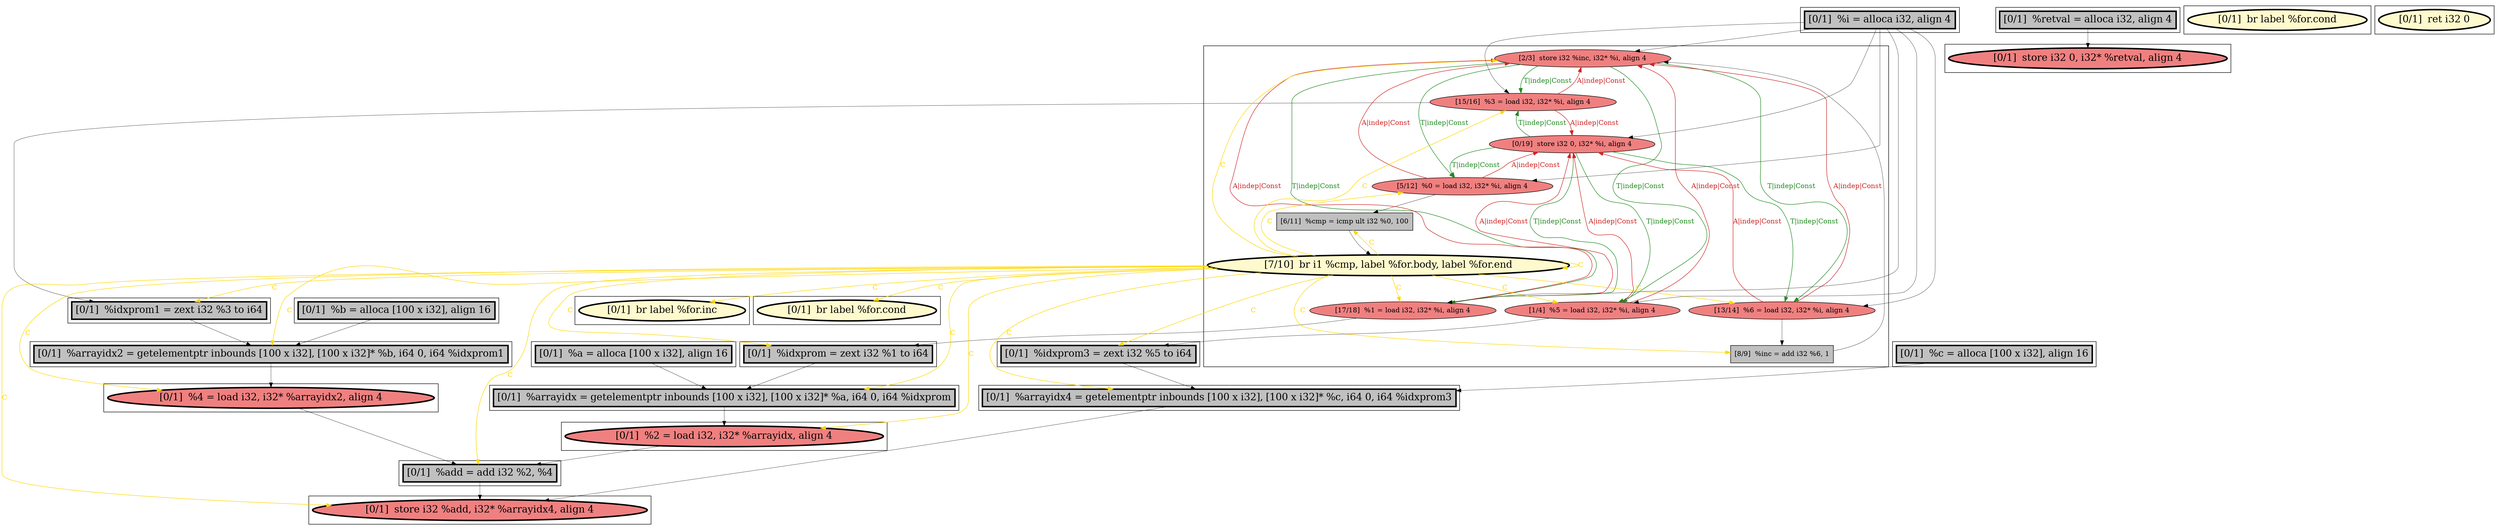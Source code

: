 
digraph G {



node135->node137 [style=solid,color=forestgreen,label="T|indep|Const",penwidth=1.0,fontcolor=forestgreen ]
node138->node135 [style=solid,color=firebrick3,label="A|indep|Const",penwidth=1.0,fontcolor=firebrick3 ]
node139->node135 [style=solid,color=firebrick3,label="A|indep|Const",penwidth=1.0,fontcolor=firebrick3 ]
node135->node139 [style=solid,color=forestgreen,label="T|indep|Const",penwidth=1.0,fontcolor=forestgreen ]
node130->node137 [style=solid,color=forestgreen,label="T|indep|Const",penwidth=1.0,fontcolor=forestgreen ]
node137->node130 [style=solid,color=firebrick3,label="A|indep|Const",penwidth=1.0,fontcolor=firebrick3 ]
node134->node132 [style=solid,color=gold,label="C",penwidth=1.0,fontcolor=gold ]
node130->node131 [style=solid,color=forestgreen,label="T|indep|Const",penwidth=1.0,fontcolor=forestgreen ]
node134->node111 [style=solid,color=gold,label="C",penwidth=1.0,fontcolor=gold ]
node119->node129 [style=solid,color=black,label="",penwidth=0.5,fontcolor=black ]
node134->node136 [style=solid,color=gold,label="C",penwidth=1.0,fontcolor=gold ]
node123->node132 [style=solid,color=black,label="",penwidth=0.5,fontcolor=black ]
node134->node113 [style=solid,color=gold,label="C",penwidth=1.0,fontcolor=gold ]
node112->node111 [style=solid,color=black,label="",penwidth=0.5,fontcolor=black ]
node123->node139 [style=solid,color=black,label="",penwidth=0.5,fontcolor=black ]
node123->node138 [style=solid,color=black,label="",penwidth=0.5,fontcolor=black ]
node117->node118 [style=solid,color=black,label="",penwidth=0.5,fontcolor=black ]
node123->node130 [style=solid,color=black,label="",penwidth=0.5,fontcolor=black ]
node130->node138 [style=solid,color=forestgreen,label="T|indep|Const",penwidth=1.0,fontcolor=forestgreen ]
node135->node132 [style=solid,color=forestgreen,label="T|indep|Const",penwidth=1.0,fontcolor=forestgreen ]
node123->node135 [style=solid,color=black,label="",penwidth=0.5,fontcolor=black ]
node138->node136 [style=solid,color=black,label="",penwidth=0.5,fontcolor=black ]
node132->node135 [style=solid,color=firebrick3,label="A|indep|Const",penwidth=1.0,fontcolor=firebrick3 ]
node134->node137 [style=solid,color=gold,label="C",penwidth=1.0,fontcolor=gold ]
node130->node139 [style=solid,color=forestgreen,label="T|indep|Const",penwidth=1.0,fontcolor=forestgreen ]
node137->node135 [style=solid,color=firebrick3,label="A|indep|Const",penwidth=1.0,fontcolor=firebrick3 ]
node134->node138 [style=solid,color=gold,label="C",penwidth=1.0,fontcolor=gold ]
node135->node131 [style=solid,color=forestgreen,label="T|indep|Const",penwidth=1.0,fontcolor=forestgreen ]
node139->node130 [style=solid,color=firebrick3,label="A|indep|Const",penwidth=1.0,fontcolor=firebrick3 ]
node134->node134 [style=solid,color=gold,label="C",penwidth=1.0,fontcolor=gold ]
node134->node129 [style=solid,color=gold,label="C",penwidth=1.0,fontcolor=gold ]
node122->node113 [style=solid,color=black,label="",penwidth=0.5,fontcolor=black ]
node134->node131 [style=solid,color=gold,label="C",penwidth=1.0,fontcolor=gold ]
node127->node122 [style=solid,color=black,label="",penwidth=0.5,fontcolor=black ]
node134->node112 [style=solid,color=gold,label="C",penwidth=1.0,fontcolor=gold ]
node134->node139 [style=solid,color=gold,label="C",penwidth=1.0,fontcolor=gold ]
node132->node130 [style=solid,color=firebrick3,label="A|indep|Const",penwidth=1.0,fontcolor=firebrick3 ]
node130->node132 [style=solid,color=forestgreen,label="T|indep|Const",penwidth=1.0,fontcolor=forestgreen ]
node114->node112 [style=solid,color=black,label="",penwidth=0.5,fontcolor=black ]
node134->node126 [style=solid,color=gold,label="C",penwidth=1.0,fontcolor=gold ]
node131->node130 [style=solid,color=firebrick3,label="A|indep|Const",penwidth=1.0,fontcolor=firebrick3 ]
node134->node124 [style=solid,color=gold,label="C",penwidth=1.0,fontcolor=gold ]
node134->node114 [style=solid,color=gold,label="C",penwidth=1.0,fontcolor=gold ]
node134->node133 [style=solid,color=gold,label="C",penwidth=1.0,fontcolor=gold ]
node134->node122 [style=solid,color=gold,label="C",penwidth=1.0,fontcolor=gold ]
node138->node130 [style=solid,color=firebrick3,label="A|indep|Const",penwidth=1.0,fontcolor=firebrick3 ]
node136->node134 [style=solid,color=black,label="",penwidth=0.5,fontcolor=black ]
node137->node125 [style=solid,color=black,label="",penwidth=0.5,fontcolor=black ]
node129->node111 [style=solid,color=black,label="",penwidth=0.5,fontcolor=black ]
node134->node118 [style=solid,color=gold,label="C",penwidth=1.0,fontcolor=gold ]
node121->node115 [style=solid,color=black,label="",penwidth=0.5,fontcolor=black ]
node116->node112 [style=solid,color=black,label="",penwidth=0.5,fontcolor=black ]
node135->node138 [style=solid,color=forestgreen,label="T|indep|Const",penwidth=1.0,fontcolor=forestgreen ]
node134->node140 [style=solid,color=gold,label="C",penwidth=1.0,fontcolor=gold ]
node113->node129 [style=solid,color=black,label="",penwidth=0.5,fontcolor=black ]
node123->node137 [style=solid,color=black,label="",penwidth=0.5,fontcolor=black ]
node132->node114 [style=solid,color=black,label="",penwidth=0.5,fontcolor=black ]
node124->node122 [style=solid,color=black,label="",penwidth=0.5,fontcolor=black ]
node118->node119 [style=solid,color=black,label="",penwidth=0.5,fontcolor=black ]
node134->node135 [style=solid,color=gold,label="C",penwidth=1.0,fontcolor=gold ]
node123->node131 [style=solid,color=black,label="",penwidth=0.5,fontcolor=black ]
node133->node135 [style=solid,color=black,label="",penwidth=0.5,fontcolor=black ]
node139->node124 [style=solid,color=black,label="",penwidth=0.5,fontcolor=black ]
node134->node119 [style=solid,color=gold,label="C",penwidth=1.0,fontcolor=gold ]
node131->node133 [style=solid,color=black,label="",penwidth=0.5,fontcolor=black ]
node134->node125 [style=solid,color=gold,label="C",penwidth=1.0,fontcolor=gold ]
node125->node118 [style=solid,color=black,label="",penwidth=0.5,fontcolor=black ]
node131->node135 [style=solid,color=firebrick3,label="A|indep|Const",penwidth=1.0,fontcolor=firebrick3 ]


subgraph cluster20 {


node140 [penwidth=3.0,fontsize=20,fillcolor=lemonchiffon,label="[0/1]  br label %for.cond",shape=ellipse,style=filled ]



}

subgraph cluster18 {


node129 [penwidth=3.0,fontsize=20,fillcolor=grey,label="[0/1]  %add = add i32 %2, %4",shape=rectangle,style=filled ]



}

subgraph cluster16 {


node127 [penwidth=3.0,fontsize=20,fillcolor=grey,label="[0/1]  %a = alloca [100 x i32], align 16",shape=rectangle,style=filled ]



}

subgraph cluster17 {


node128 [penwidth=3.0,fontsize=20,fillcolor=lemonchiffon,label="[0/1]  br label %for.cond",shape=ellipse,style=filled ]



}

subgraph cluster4 {


node115 [penwidth=3.0,fontsize=20,fillcolor=lightcoral,label="[0/1]  store i32 0, i32* %retval, align 4",shape=ellipse,style=filled ]



}

subgraph cluster3 {


node114 [penwidth=3.0,fontsize=20,fillcolor=grey,label="[0/1]  %idxprom3 = zext i32 %5 to i64",shape=rectangle,style=filled ]



}

subgraph cluster2 {


node113 [penwidth=3.0,fontsize=20,fillcolor=lightcoral,label="[0/1]  %2 = load i32, i32* %arrayidx, align 4",shape=ellipse,style=filled ]



}

subgraph cluster1 {


node112 [penwidth=3.0,fontsize=20,fillcolor=grey,label="[0/1]  %arrayidx4 = getelementptr inbounds [100 x i32], [100 x i32]* %c, i64 0, i64 %idxprom3",shape=rectangle,style=filled ]



}

subgraph cluster12 {


node123 [penwidth=3.0,fontsize=20,fillcolor=grey,label="[0/1]  %i = alloca i32, align 4",shape=rectangle,style=filled ]



}

subgraph cluster5 {


node116 [penwidth=3.0,fontsize=20,fillcolor=grey,label="[0/1]  %c = alloca [100 x i32], align 16",shape=rectangle,style=filled ]



}

subgraph cluster0 {


node111 [penwidth=3.0,fontsize=20,fillcolor=lightcoral,label="[0/1]  store i32 %add, i32* %arrayidx4, align 4",shape=ellipse,style=filled ]



}

subgraph cluster6 {


node117 [penwidth=3.0,fontsize=20,fillcolor=grey,label="[0/1]  %b = alloca [100 x i32], align 16",shape=rectangle,style=filled ]



}

subgraph cluster14 {


node125 [penwidth=3.0,fontsize=20,fillcolor=grey,label="[0/1]  %idxprom1 = zext i32 %3 to i64",shape=rectangle,style=filled ]



}

subgraph cluster7 {


node118 [penwidth=3.0,fontsize=20,fillcolor=grey,label="[0/1]  %arrayidx2 = getelementptr inbounds [100 x i32], [100 x i32]* %b, i64 0, i64 %idxprom1",shape=rectangle,style=filled ]



}

subgraph cluster8 {


node119 [penwidth=3.0,fontsize=20,fillcolor=lightcoral,label="[0/1]  %4 = load i32, i32* %arrayidx2, align 4",shape=ellipse,style=filled ]



}

subgraph cluster9 {


node120 [penwidth=3.0,fontsize=20,fillcolor=lemonchiffon,label="[0/1]  ret i32 0",shape=ellipse,style=filled ]



}

subgraph cluster19 {


node138 [fillcolor=lightcoral,label="[5/12]  %0 = load i32, i32* %i, align 4",shape=ellipse,style=filled ]
node136 [fillcolor=grey,label="[6/11]  %cmp = icmp ult i32 %0, 100",shape=rectangle,style=filled ]
node130 [fillcolor=lightcoral,label="[0/19]  store i32 0, i32* %i, align 4",shape=ellipse,style=filled ]
node132 [fillcolor=lightcoral,label="[1/4]  %5 = load i32, i32* %i, align 4",shape=ellipse,style=filled ]
node133 [fillcolor=grey,label="[8/9]  %inc = add i32 %6, 1",shape=rectangle,style=filled ]
node137 [fillcolor=lightcoral,label="[15/16]  %3 = load i32, i32* %i, align 4",shape=ellipse,style=filled ]
node131 [fillcolor=lightcoral,label="[13/14]  %6 = load i32, i32* %i, align 4",shape=ellipse,style=filled ]
node134 [penwidth=3.0,fontsize=20,fillcolor=lemonchiffon,label="[7/10]  br i1 %cmp, label %for.body, label %for.end",shape=ellipse,style=filled ]
node139 [fillcolor=lightcoral,label="[17/18]  %1 = load i32, i32* %i, align 4",shape=ellipse,style=filled ]
node135 [fillcolor=lightcoral,label="[2/3]  store i32 %inc, i32* %i, align 4",shape=ellipse,style=filled ]



}

subgraph cluster10 {


node121 [penwidth=3.0,fontsize=20,fillcolor=grey,label="[0/1]  %retval = alloca i32, align 4",shape=rectangle,style=filled ]



}

subgraph cluster11 {


node122 [penwidth=3.0,fontsize=20,fillcolor=grey,label="[0/1]  %arrayidx = getelementptr inbounds [100 x i32], [100 x i32]* %a, i64 0, i64 %idxprom",shape=rectangle,style=filled ]



}

subgraph cluster13 {


node124 [penwidth=3.0,fontsize=20,fillcolor=grey,label="[0/1]  %idxprom = zext i32 %1 to i64",shape=rectangle,style=filled ]



}

subgraph cluster15 {


node126 [penwidth=3.0,fontsize=20,fillcolor=lemonchiffon,label="[0/1]  br label %for.inc",shape=ellipse,style=filled ]



}

}
